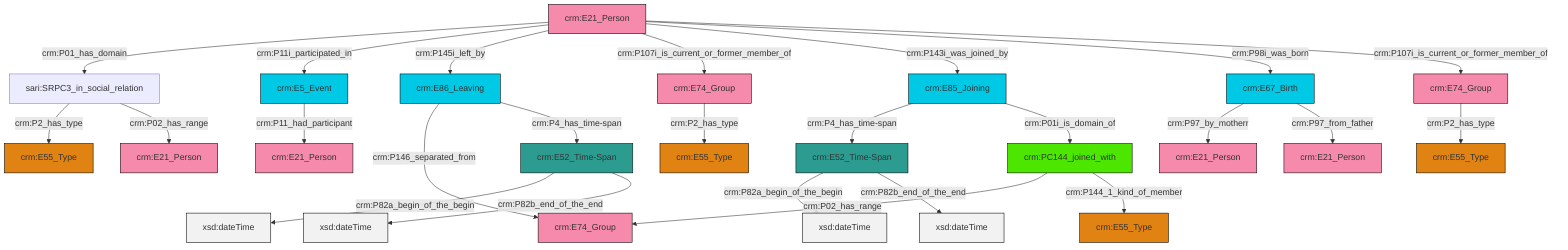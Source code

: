 graph TD
classDef Literal fill:#f2f2f2,stroke:#000000;
classDef CRM_Entity fill:#FFFFFF,stroke:#000000;
classDef Temporal_Entity fill:#00C9E6, stroke:#000000;
classDef Type fill:#E18312, stroke:#000000;
classDef Time-Span fill:#2C9C91, stroke:#000000;
classDef Appellation fill:#FFEB7F, stroke:#000000;
classDef Place fill:#008836, stroke:#000000;
classDef Persistent_Item fill:#B266B2, stroke:#000000;
classDef Conceptual_Object fill:#FFD700, stroke:#000000;
classDef Physical_Thing fill:#D2B48C, stroke:#000000;
classDef Actor fill:#f58aad, stroke:#000000;
classDef PC_Classes fill:#4ce600, stroke:#000000;
classDef Multi fill:#cccccc,stroke:#000000;

6["crm:E52_Time-Span"]:::Time-Span -->|crm:P82a_begin_of_the_begin| 7[xsd:dateTime]:::Literal
0["crm:PC144_joined_with"]:::PC_Classes -->|crm:P02_has_range| 10["crm:E74_Group"]:::Actor
11["crm:E67_Birth"]:::Temporal_Entity -->|crm:P97_by_motherr| 12["crm:E21_Person"]:::Actor
13["crm:E21_Person"]:::Actor -->|crm:P01_has_domain| 14["sari:SRPC3_in_social_relation"]:::Default
8["crm:E85_Joining"]:::Temporal_Entity -->|crm:P4_has_time-span| 15["crm:E52_Time-Span"]:::Time-Span
13["crm:E21_Person"]:::Actor -->|crm:P11i_participated_in| 16["crm:E5_Event"]:::Temporal_Entity
18["crm:E74_Group"]:::Actor -->|crm:P2_has_type| 19["crm:E55_Type"]:::Type
14["sari:SRPC3_in_social_relation"]:::Default -->|crm:P2_has_type| 20["crm:E55_Type"]:::Type
13["crm:E21_Person"]:::Actor -->|crm:P145i_left_by| 22["crm:E86_Leaving"]:::Temporal_Entity
13["crm:E21_Person"]:::Actor -->|crm:P107i_is_current_or_former_member_of| 24["crm:E74_Group"]:::Actor
14["sari:SRPC3_in_social_relation"]:::Default -->|crm:P02_has_range| 26["crm:E21_Person"]:::Actor
15["crm:E52_Time-Span"]:::Time-Span -->|crm:P82a_begin_of_the_begin| 27[xsd:dateTime]:::Literal
6["crm:E52_Time-Span"]:::Time-Span -->|crm:P82b_end_of_the_end| 28[xsd:dateTime]:::Literal
8["crm:E85_Joining"]:::Temporal_Entity -->|crm:P01i_is_domain_of| 0["crm:PC144_joined_with"]:::PC_Classes
11["crm:E67_Birth"]:::Temporal_Entity -->|crm:P97_from_father| 29["crm:E21_Person"]:::Actor
13["crm:E21_Person"]:::Actor -->|crm:P143i_was_joined_by| 8["crm:E85_Joining"]:::Temporal_Entity
24["crm:E74_Group"]:::Actor -->|crm:P2_has_type| 2["crm:E55_Type"]:::Type
15["crm:E52_Time-Span"]:::Time-Span -->|crm:P82b_end_of_the_end| 32[xsd:dateTime]:::Literal
22["crm:E86_Leaving"]:::Temporal_Entity -->|crm:P146_separated_from| 10["crm:E74_Group"]:::Actor
13["crm:E21_Person"]:::Actor -->|crm:P98i_was_born| 11["crm:E67_Birth"]:::Temporal_Entity
16["crm:E5_Event"]:::Temporal_Entity -->|crm:P11_had_participant| 36["crm:E21_Person"]:::Actor
13["crm:E21_Person"]:::Actor -->|crm:P107i_is_current_or_former_member_of| 18["crm:E74_Group"]:::Actor
0["crm:PC144_joined_with"]:::PC_Classes -->|crm:P144_1_kind_of_member| 4["crm:E55_Type"]:::Type
22["crm:E86_Leaving"]:::Temporal_Entity -->|crm:P4_has_time-span| 6["crm:E52_Time-Span"]:::Time-Span